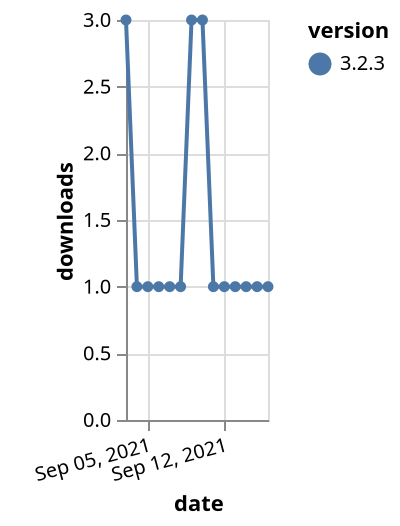 {"$schema": "https://vega.github.io/schema/vega-lite/v5.json", "description": "A simple bar chart with embedded data.", "data": {"values": [{"date": "2021-09-03", "total": 512, "delta": 3, "version": "3.2.3"}, {"date": "2021-09-04", "total": 513, "delta": 1, "version": "3.2.3"}, {"date": "2021-09-05", "total": 514, "delta": 1, "version": "3.2.3"}, {"date": "2021-09-06", "total": 515, "delta": 1, "version": "3.2.3"}, {"date": "2021-09-07", "total": 516, "delta": 1, "version": "3.2.3"}, {"date": "2021-09-08", "total": 517, "delta": 1, "version": "3.2.3"}, {"date": "2021-09-09", "total": 520, "delta": 3, "version": "3.2.3"}, {"date": "2021-09-10", "total": 523, "delta": 3, "version": "3.2.3"}, {"date": "2021-09-11", "total": 524, "delta": 1, "version": "3.2.3"}, {"date": "2021-09-12", "total": 525, "delta": 1, "version": "3.2.3"}, {"date": "2021-09-13", "total": 526, "delta": 1, "version": "3.2.3"}, {"date": "2021-09-14", "total": 527, "delta": 1, "version": "3.2.3"}, {"date": "2021-09-15", "total": 528, "delta": 1, "version": "3.2.3"}, {"date": "2021-09-16", "total": 529, "delta": 1, "version": "3.2.3"}]}, "width": "container", "mark": {"type": "line", "point": {"filled": true}}, "encoding": {"x": {"field": "date", "type": "temporal", "timeUnit": "yearmonthdate", "title": "date", "axis": {"labelAngle": -15}}, "y": {"field": "delta", "type": "quantitative", "title": "downloads"}, "color": {"field": "version", "type": "nominal"}, "tooltip": {"field": "delta"}}}